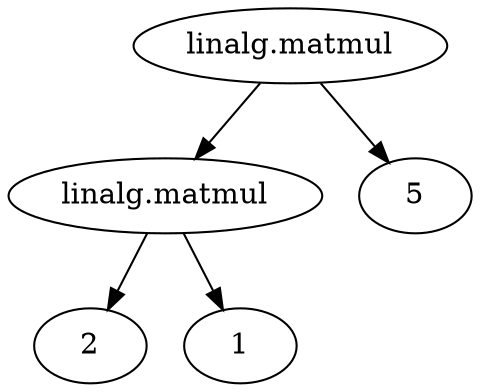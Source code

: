 digraph {
	1 [label="linalg.matmul"];
	4 [label="2"];
	3 [label="1"];
	2 [label="5"];
	0 [label="linalg.matmul"];

	1 -> 3;
	1 -> 4;
	0 -> 1;
	0 -> 2;
}